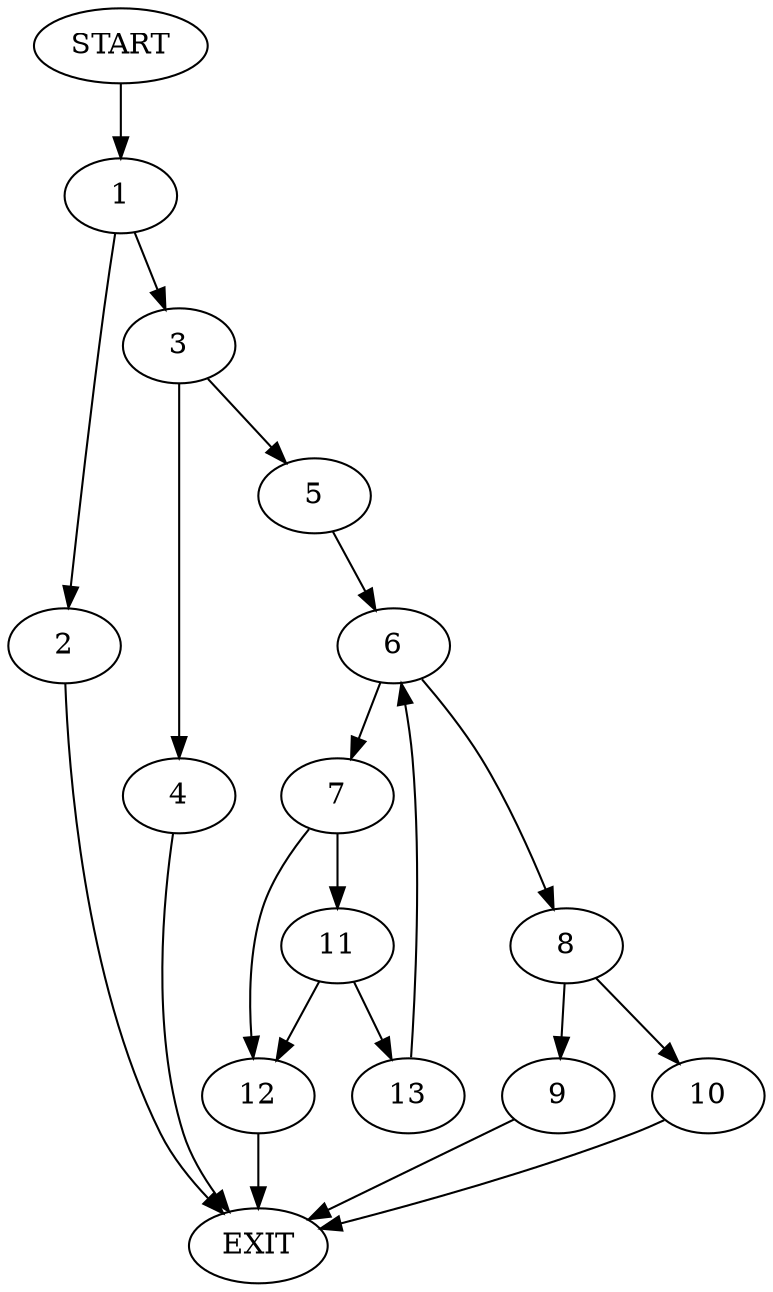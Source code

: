 digraph {
0 [label="START"]
14 [label="EXIT"]
0 -> 1
1 -> 2
1 -> 3
2 -> 14
3 -> 4
3 -> 5
4 -> 14
5 -> 6
6 -> 7
6 -> 8
8 -> 9
8 -> 10
7 -> 11
7 -> 12
11 -> 13
11 -> 12
12 -> 14
13 -> 6
9 -> 14
10 -> 14
}
